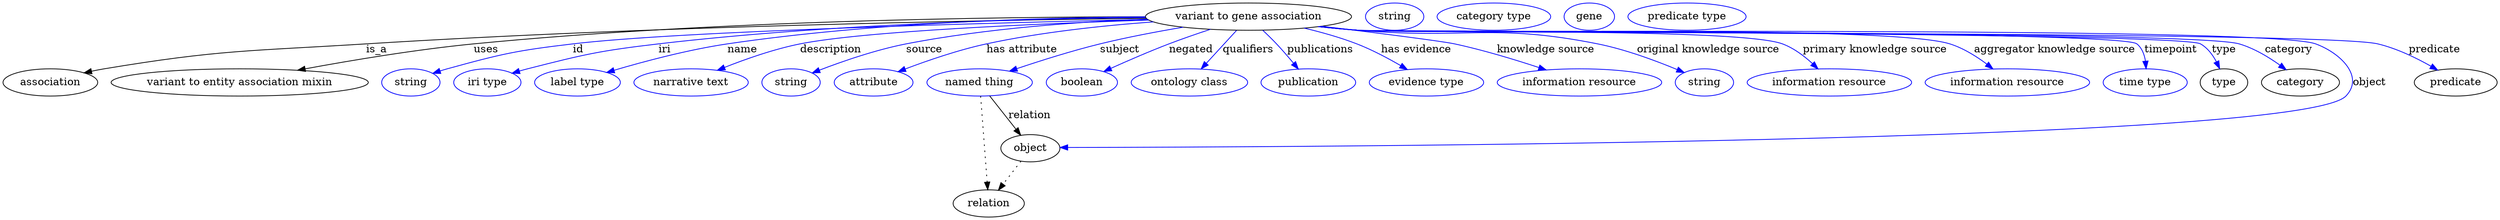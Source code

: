 digraph {
	graph [bb="0,0,3289,283"];
	node [label="\N"];
	"variant to gene association"	[height=0.5,
		label="variant to gene association",
		pos="1641.4,265",
		width=3.7733];
	association	[height=0.5,
		pos="62.394,178",
		width=1.7332];
	"variant to gene association" -> association	[label=is_a,
		lp="493.39,221.5",
		pos="e,106.89,190.66 1506.2,262.78 1289.4,260.17 850.53,252.26 479.39,229 325.22,219.34 285.77,221.38 133.39,196 128,195.1 122.41,194.02 \
116.84,192.85"];
	"variant to entity association mixin"	[height=0.5,
		pos="312.39,178",
		width=4.7121];
	"variant to gene association" -> "variant to entity association mixin"	[label=uses,
		lp="637.89,221.5",
		pos="e,388.87,194.13 1505.3,264.77 1309.5,264.65 936.84,259.81 621.39,229 545.82,221.62 460.7,207.4 398.96,196.01"];
	id	[color=blue,
		height=0.5,
		label=string,
		pos="538.39,178",
		width=1.0652];
	"variant to gene association" -> id	[color=blue,
		label=id,
		lp="759.39,221.5",
		pos="e,567.12,189.93 1508.2,261.32 1297,256.64 894.57,245.82 752.39,229 677.69,220.16 658.92,215.94 586.39,196 583.24,195.13 580,194.16 \
576.75,193.13",
		style=solid];
	iri	[color=blue,
		height=0.5,
		label="iri type",
		pos="639.39,178",
		width=1.2277];
	"variant to gene association" -> iri	[color=blue,
		label=iri,
		lp="873.39,221.5",
		pos="e,672.01,190.15 1505.6,263.76 1350.4,262.12 1088.7,255.2 865.39,229 787.65,219.88 768.25,215.32 692.39,196 688.97,195.13 685.43,\
194.16 681.9,193.13",
		style=solid];
	name	[color=blue,
		height=0.5,
		label="label type",
		pos="758.39,178",
		width=1.5707];
	"variant to gene association" -> name	[color=blue,
		label=name,
		lp="976.39,221.5",
		pos="e,797,191.18 1505.5,264.79 1366.7,263.79 1145.4,257.19 956.39,229 904.51,221.26 846.46,205.77 806.7,194.07",
		style=solid];
	description	[color=blue,
		height=0.5,
		label="narrative text",
		pos="908.39,178",
		width=2.0943];
	"variant to gene association" -> description	[color=blue,
		label=description,
		lp="1092.9,221.5",
		pos="e,943.15,194.1 1510,260.39 1363.7,255.62 1136.7,245.81 1052.4,229 1018,222.15 980.7,209.01 952.66,197.92",
		style=solid];
	source	[color=blue,
		height=0.5,
		label=string,
		pos="1040.4,178",
		width=1.0652];
	"variant to gene association" -> source	[color=blue,
		label=source,
		lp="1215.4,221.5",
		pos="e,1068.2,190.59 1507.9,261.63 1417.8,258.08 1296.6,249.49 1191.4,229 1151.7,221.27 1108,206.02 1077.9,194.38",
		style=solid];
	"has attribute"	[color=blue,
		height=0.5,
		label=attribute,
		pos="1148.4,178",
		width=1.4443];
	"variant to gene association" -> "has attribute"	[color=blue,
		label="has attribute",
		lp="1343.4,221.5",
		pos="e,1180.7,192.27 1515.8,258.06 1449.9,253.24 1368.2,244.56 1296.4,229 1259.7,221.05 1219.5,207.09 1190.2,195.94",
		style=solid];
	subject	[color=blue,
		height=0.5,
		label="named thing",
		pos="1288.4,178",
		width=1.9318];
	"variant to gene association" -> subject	[color=blue,
		label=subject,
		lp="1472.4,221.5",
		pos="e,1327.6,192.96 1555.5,251.03 1521.3,245.24 1481.8,237.74 1446.4,229 1409.3,219.85 1368.3,206.76 1337.3,196.27",
		style=solid];
	negated	[color=blue,
		height=0.5,
		label=boolean,
		pos="1422.4,178",
		width=1.2999];
	"variant to gene association" -> negated	[color=blue,
		label=negated,
		lp="1565.4,221.5",
		pos="e,1451.1,192.48 1590.9,248.19 1573.5,242.48 1554,235.77 1536.4,229 1510.7,219.12 1482.4,206.72 1460.5,196.74",
		style=solid];
	qualifiers	[color=blue,
		height=0.5,
		label="ontology class",
		pos="1563.4,178",
		width=2.1304];
	"variant to gene association" -> qualifiers	[color=blue,
		label=qualifiers,
		lp="1640.9,221.5",
		pos="e,1578.9,195.89 1625.6,246.8 1614.2,234.39 1598.7,217.46 1586,203.62",
		style=solid];
	publications	[color=blue,
		height=0.5,
		label=publication,
		pos="1720.4,178",
		width=1.7332];
	"variant to gene association" -> publications	[color=blue,
		label=publications,
		lp="1736.4,221.5",
		pos="e,1707.2,195.62 1660.2,246.96 1666.2,241.37 1672.7,235.05 1678.4,229 1686,220.96 1693.9,211.79 1700.8,203.52",
		style=solid];
	"has evidence"	[color=blue,
		height=0.5,
		label="evidence type",
		pos="1876.4,178",
		width=2.0943];
	"variant to gene association" -> "has evidence"	[color=blue,
		label="has evidence",
		lp="1862.9,221.5",
		pos="e,1851.1,195.08 1714.9,249.84 1737.6,244.46 1762.3,237.53 1784.4,229 1804.3,221.31 1825.3,210.17 1842.1,200.36",
		style=solid];
	"knowledge source"	[color=blue,
		height=0.5,
		label="information resource",
		pos="2078.4,178",
		width=3.015];
	"variant to gene association" -> "knowledge source"	[color=blue,
		label="knowledge source",
		lp="2033.9,221.5",
		pos="e,2034.4,194.5 1738.4,252.32 1809.4,243.63 1896.3,232.66 1913.4,229 1951.2,220.9 1992.8,208.25 2024.8,197.7",
		style=solid];
	"original knowledge source"	[color=blue,
		height=0.5,
		label=string,
		pos="2243.4,178",
		width=1.0652];
	"variant to gene association" -> "original knowledge source"	[color=blue,
		label="original knowledge source",
		lp="2248.4,221.5",
		pos="e,2216.8,191.05 1736.1,252.07 1752.8,250.2 1770.1,248.42 1786.4,247 1926.5,234.8 1964.5,256.57 2102.4,229 2139.2,221.65 2179.4,206.67 \
2207.4,195.01",
		style=solid];
	"primary knowledge source"	[color=blue,
		height=0.5,
		label="information resource",
		pos="2408.4,178",
		width=3.015];
	"variant to gene association" -> "primary knowledge source"	[color=blue,
		label="primary knowledge source",
		lp="2468.4,221.5",
		pos="e,2393.4,195.85 1734.9,251.86 1752,249.98 1769.7,248.24 1786.4,247 1848.5,242.37 2288,250.66 2346.4,229 2361.2,223.5 2375.1,212.95 \
2386,202.95",
		style=solid];
	"aggregator knowledge source"	[color=blue,
		height=0.5,
		label="information resource",
		pos="2643.4,178",
		width=3.015];
	"variant to gene association" -> "aggregator knowledge source"	[color=blue,
		label="aggregator knowledge source",
		lp="2705.9,221.5",
		pos="e,2624.3,195.94 1734.1,251.82 1751.4,249.92 1769.5,248.19 1786.4,247 1873,240.94 2484.5,254.86 2567.4,229 2585.1,223.47 2602.6,212.47 \
2616.3,202.19",
		style=solid];
	timepoint	[color=blue,
		height=0.5,
		label="time type",
		pos="2825.4,178",
		width=1.5346];
	"variant to gene association" -> timepoint	[color=blue,
		label=timepoint,
		lp="2859.4,221.5",
		pos="e,2826.6,196.12 1733.7,251.79 1751.2,249.87 1769.3,248.15 1786.4,247 1814.9,245.08 2792.3,247.09 2814.4,229 2821.1,223.48 2824.3,\
214.84 2825.7,206.3",
		style=solid];
	type	[height=0.5,
		pos="2929.4,178",
		width=0.86659];
	"variant to gene association" -> type	[color=blue,
		label=type,
		lp="2929.4,221.5",
		pos="e,2923.7,196.15 1733.7,251.77 1751.2,249.85 1769.3,248.14 1786.4,247 1817.2,244.95 2871.5,244.24 2898.4,229 2907.6,223.76 2914.5,\
214.54 2919.3,205.43",
		style=solid];
	category	[height=0.5,
		pos="3030.4,178",
		width=1.4263];
	"variant to gene association" -> category	[color=blue,
		label=category,
		lp="3014.9,221.5",
		pos="e,3011.5,194.77 1733.7,251.76 1751.2,249.85 1769.3,248.13 1786.4,247 1850.9,242.73 2887.4,247.12 2949.4,229 2968.9,223.3 2988.3,\
211.56 3003.3,200.88",
		style=solid];
	object	[height=0.5,
		pos="1355.4,91",
		width=1.0832];
	"variant to gene association" -> object	[color=blue,
		label=object,
		lp="3121.4,178",
		pos="e,1394.6,92.017 1733.7,251.74 1751.2,249.83 1769.3,248.12 1786.4,247 1856.5,242.41 2984.5,253.21 3050.4,229 3083.7,216.78 3115,185.55 \
3090.4,160 3030.4,97.619 1681.6,92.436 1404.8,92.03",
		style=solid];
	predicate	[height=0.5,
		pos="3234.4,178",
		width=1.5165];
	"variant to gene association" -> predicate	[color=blue,
		label=predicate,
		lp="3206.4,221.5",
		pos="e,3210.6,194.32 1733.7,251.73 1751.2,249.82 1769.3,248.11 1786.4,247 1861,242.14 3058.7,246.23 3131.4,229 3156.3,223.1 3182.2,210.51 \
3201.8,199.44",
		style=solid];
	subject -> object	[label=relation,
		lp="1354.4,134.5",
		pos="e,1342.6,108.18 1301.6,160.21 1311.5,147.71 1325.1,130.45 1336.1,116.43"];
	relation	[height=0.5,
		pos="1300.4,18",
		width=1.2999];
	subject -> relation	[pos="e,1299.1,36.188 1289.7,159.79 1291.8,132.48 1295.8,78.994 1298.3,46.38",
		style=dotted];
	association_type	[color=blue,
		height=0.5,
		label=string,
		pos="1833.4,265",
		width=1.0652];
	association_category	[color=blue,
		height=0.5,
		label="category type",
		pos="1964.4,265",
		width=2.0762];
	object -> relation	[pos="e,1313.2,35.54 1342.9,73.889 1336,64.939 1327.2,53.617 1319.4,43.584",
		style=dotted];
	"variant to gene association_object"	[color=blue,
		height=0.5,
		label=gene,
		pos="2090.4,265",
		width=0.92075];
	"variant to gene association_predicate"	[color=blue,
		height=0.5,
		label="predicate type",
		pos="2219.4,265",
		width=2.1665];
}
